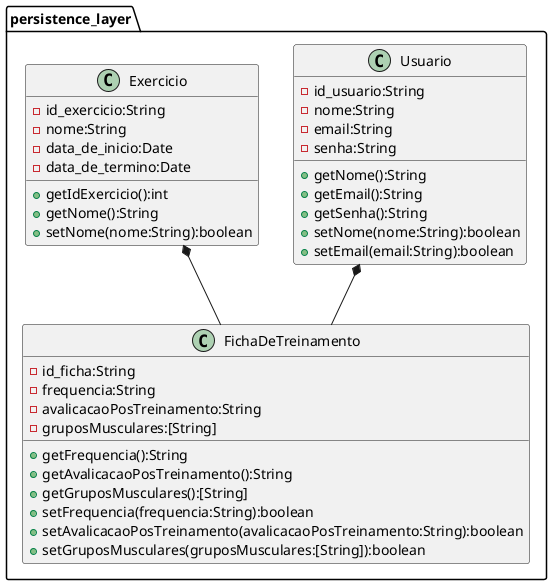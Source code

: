 @startuml
package persistence_layer {
    class Usuario {
        -id_usuario:String
        -nome:String
        -email:String
        -senha:String

        +getNome():String
        +getEmail():String
        +getSenha():String
        +setNome(nome:String):boolean
        +setEmail(email:String):boolean
    }

    class FichaDeTreinamento {
        -id_ficha:String
        -frequencia:String
        -avalicacaoPosTreinamento:String
        -gruposMusculares:[String]

        +getFrequencia():String
        +getAvalicacaoPosTreinamento():String
        +getGruposMusculares():[String]
        +setFrequencia(frequencia:String):boolean
        +setAvalicacaoPosTreinamento(avalicacaoPosTreinamento:String):boolean
        +setGruposMusculares(gruposMusculares:[String]):boolean
    }

    class Exercicio {
        -id_exercicio:String
        -nome:String
        -data_de_inicio:Date
        -data_de_termino:Date

        +getIdExercicio():int
        +getNome():String
        +setNome(nome:String):boolean
    }

    Exercicio *-- FichaDeTreinamento
    Usuario *-- FichaDeTreinamento
}
@enduml